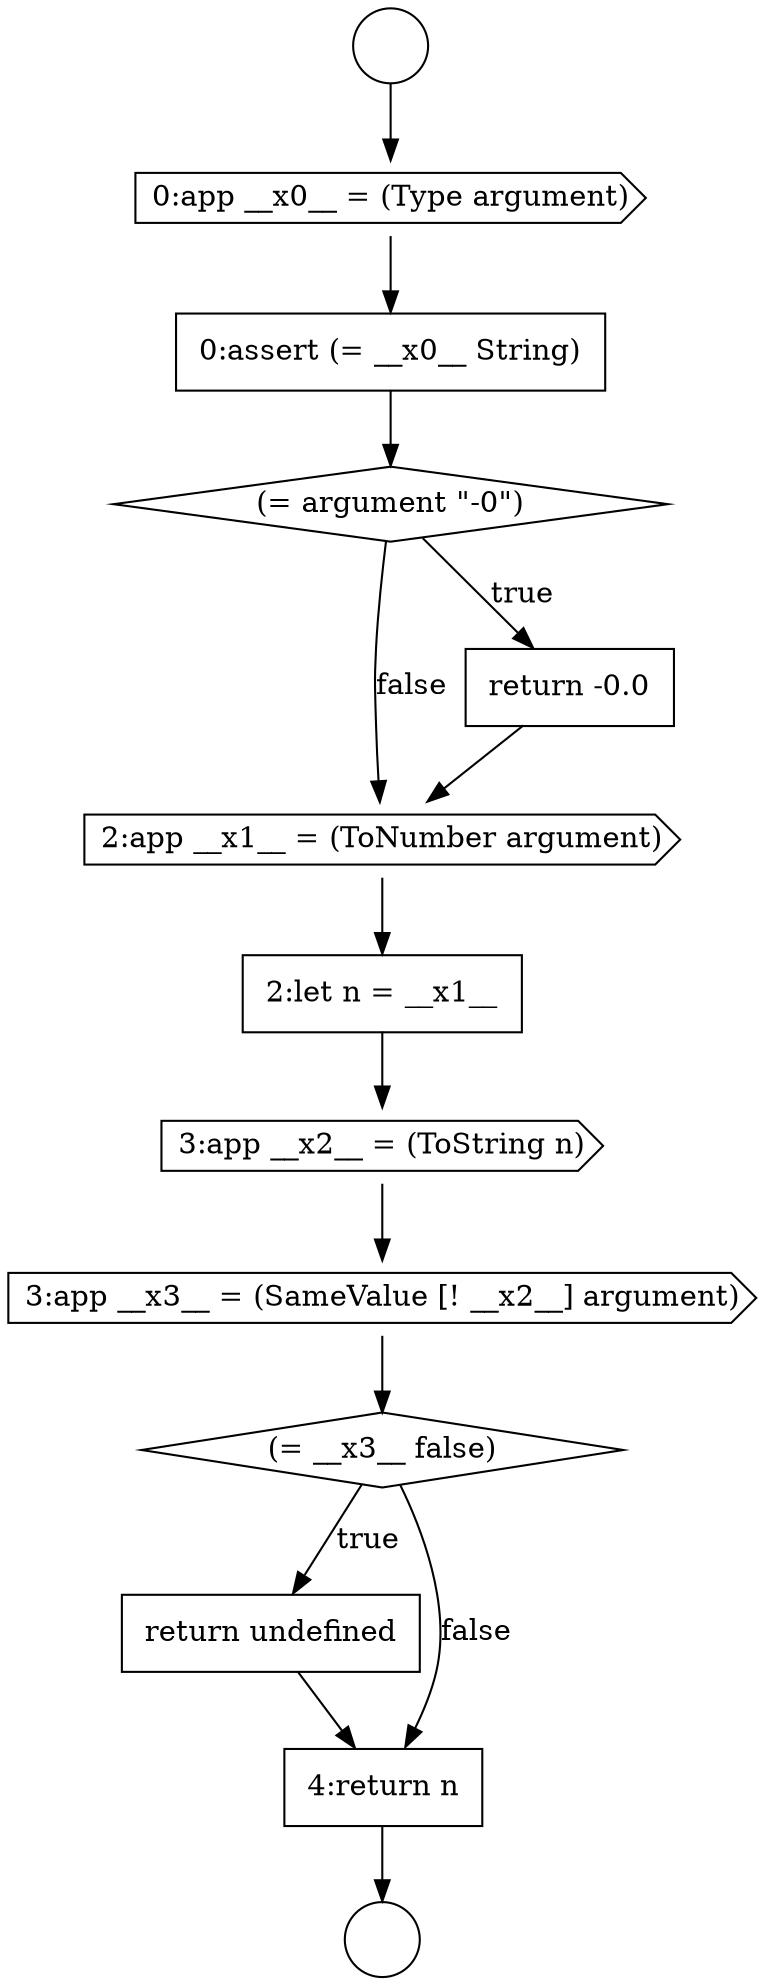 digraph {
  node389 [shape=cds, label=<<font color="black">2:app __x1__ = (ToNumber argument)</font>> color="black" fillcolor="white" style=filled]
  node392 [shape=cds, label=<<font color="black">3:app __x3__ = (SameValue [! __x2__] argument)</font>> color="black" fillcolor="white" style=filled]
  node388 [shape=none, margin=0, label=<<font color="black">
    <table border="0" cellborder="1" cellspacing="0" cellpadding="10">
      <tr><td align="left">return -0.0</td></tr>
    </table>
  </font>> color="black" fillcolor="white" style=filled]
  node393 [shape=diamond, label=<<font color="black">(= __x3__ false)</font>> color="black" fillcolor="white" style=filled]
  node391 [shape=cds, label=<<font color="black">3:app __x2__ = (ToString n)</font>> color="black" fillcolor="white" style=filled]
  node387 [shape=diamond, label=<<font color="black">(= argument &quot;-0&quot;)</font>> color="black" fillcolor="white" style=filled]
  node394 [shape=none, margin=0, label=<<font color="black">
    <table border="0" cellborder="1" cellspacing="0" cellpadding="10">
      <tr><td align="left">return undefined</td></tr>
    </table>
  </font>> color="black" fillcolor="white" style=filled]
  node386 [shape=none, margin=0, label=<<font color="black">
    <table border="0" cellborder="1" cellspacing="0" cellpadding="10">
      <tr><td align="left">0:assert (= __x0__ String)</td></tr>
    </table>
  </font>> color="black" fillcolor="white" style=filled]
  node390 [shape=none, margin=0, label=<<font color="black">
    <table border="0" cellborder="1" cellspacing="0" cellpadding="10">
      <tr><td align="left">2:let n = __x1__</td></tr>
    </table>
  </font>> color="black" fillcolor="white" style=filled]
  node383 [shape=circle label=" " color="black" fillcolor="white" style=filled]
  node395 [shape=none, margin=0, label=<<font color="black">
    <table border="0" cellborder="1" cellspacing="0" cellpadding="10">
      <tr><td align="left">4:return n</td></tr>
    </table>
  </font>> color="black" fillcolor="white" style=filled]
  node385 [shape=cds, label=<<font color="black">0:app __x0__ = (Type argument)</font>> color="black" fillcolor="white" style=filled]
  node384 [shape=circle label=" " color="black" fillcolor="white" style=filled]
  node383 -> node385 [ color="black"]
  node394 -> node395 [ color="black"]
  node387 -> node388 [label=<<font color="black">true</font>> color="black"]
  node387 -> node389 [label=<<font color="black">false</font>> color="black"]
  node386 -> node387 [ color="black"]
  node388 -> node389 [ color="black"]
  node389 -> node390 [ color="black"]
  node395 -> node384 [ color="black"]
  node392 -> node393 [ color="black"]
  node385 -> node386 [ color="black"]
  node391 -> node392 [ color="black"]
  node390 -> node391 [ color="black"]
  node393 -> node394 [label=<<font color="black">true</font>> color="black"]
  node393 -> node395 [label=<<font color="black">false</font>> color="black"]
}
